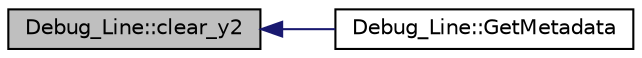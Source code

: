 digraph "Debug_Line::clear_y2"
{
 // INTERACTIVE_SVG=YES
  edge [fontname="Helvetica",fontsize="10",labelfontname="Helvetica",labelfontsize="10"];
  node [fontname="Helvetica",fontsize="10",shape=record];
  rankdir="LR";
  Node1 [label="Debug_Line::clear_y2",height=0.2,width=0.4,color="black", fillcolor="grey75", style="filled", fontcolor="black"];
  Node1 -> Node2 [dir="back",color="midnightblue",fontsize="10",style="solid",fontname="Helvetica"];
  Node2 [label="Debug_Line::GetMetadata",height=0.2,width=0.4,color="black", fillcolor="white", style="filled",URL="$d0/d2a/class_debug___line.html#a4db8ca60fdcc83e06e923b39d02a60ea"];
}
